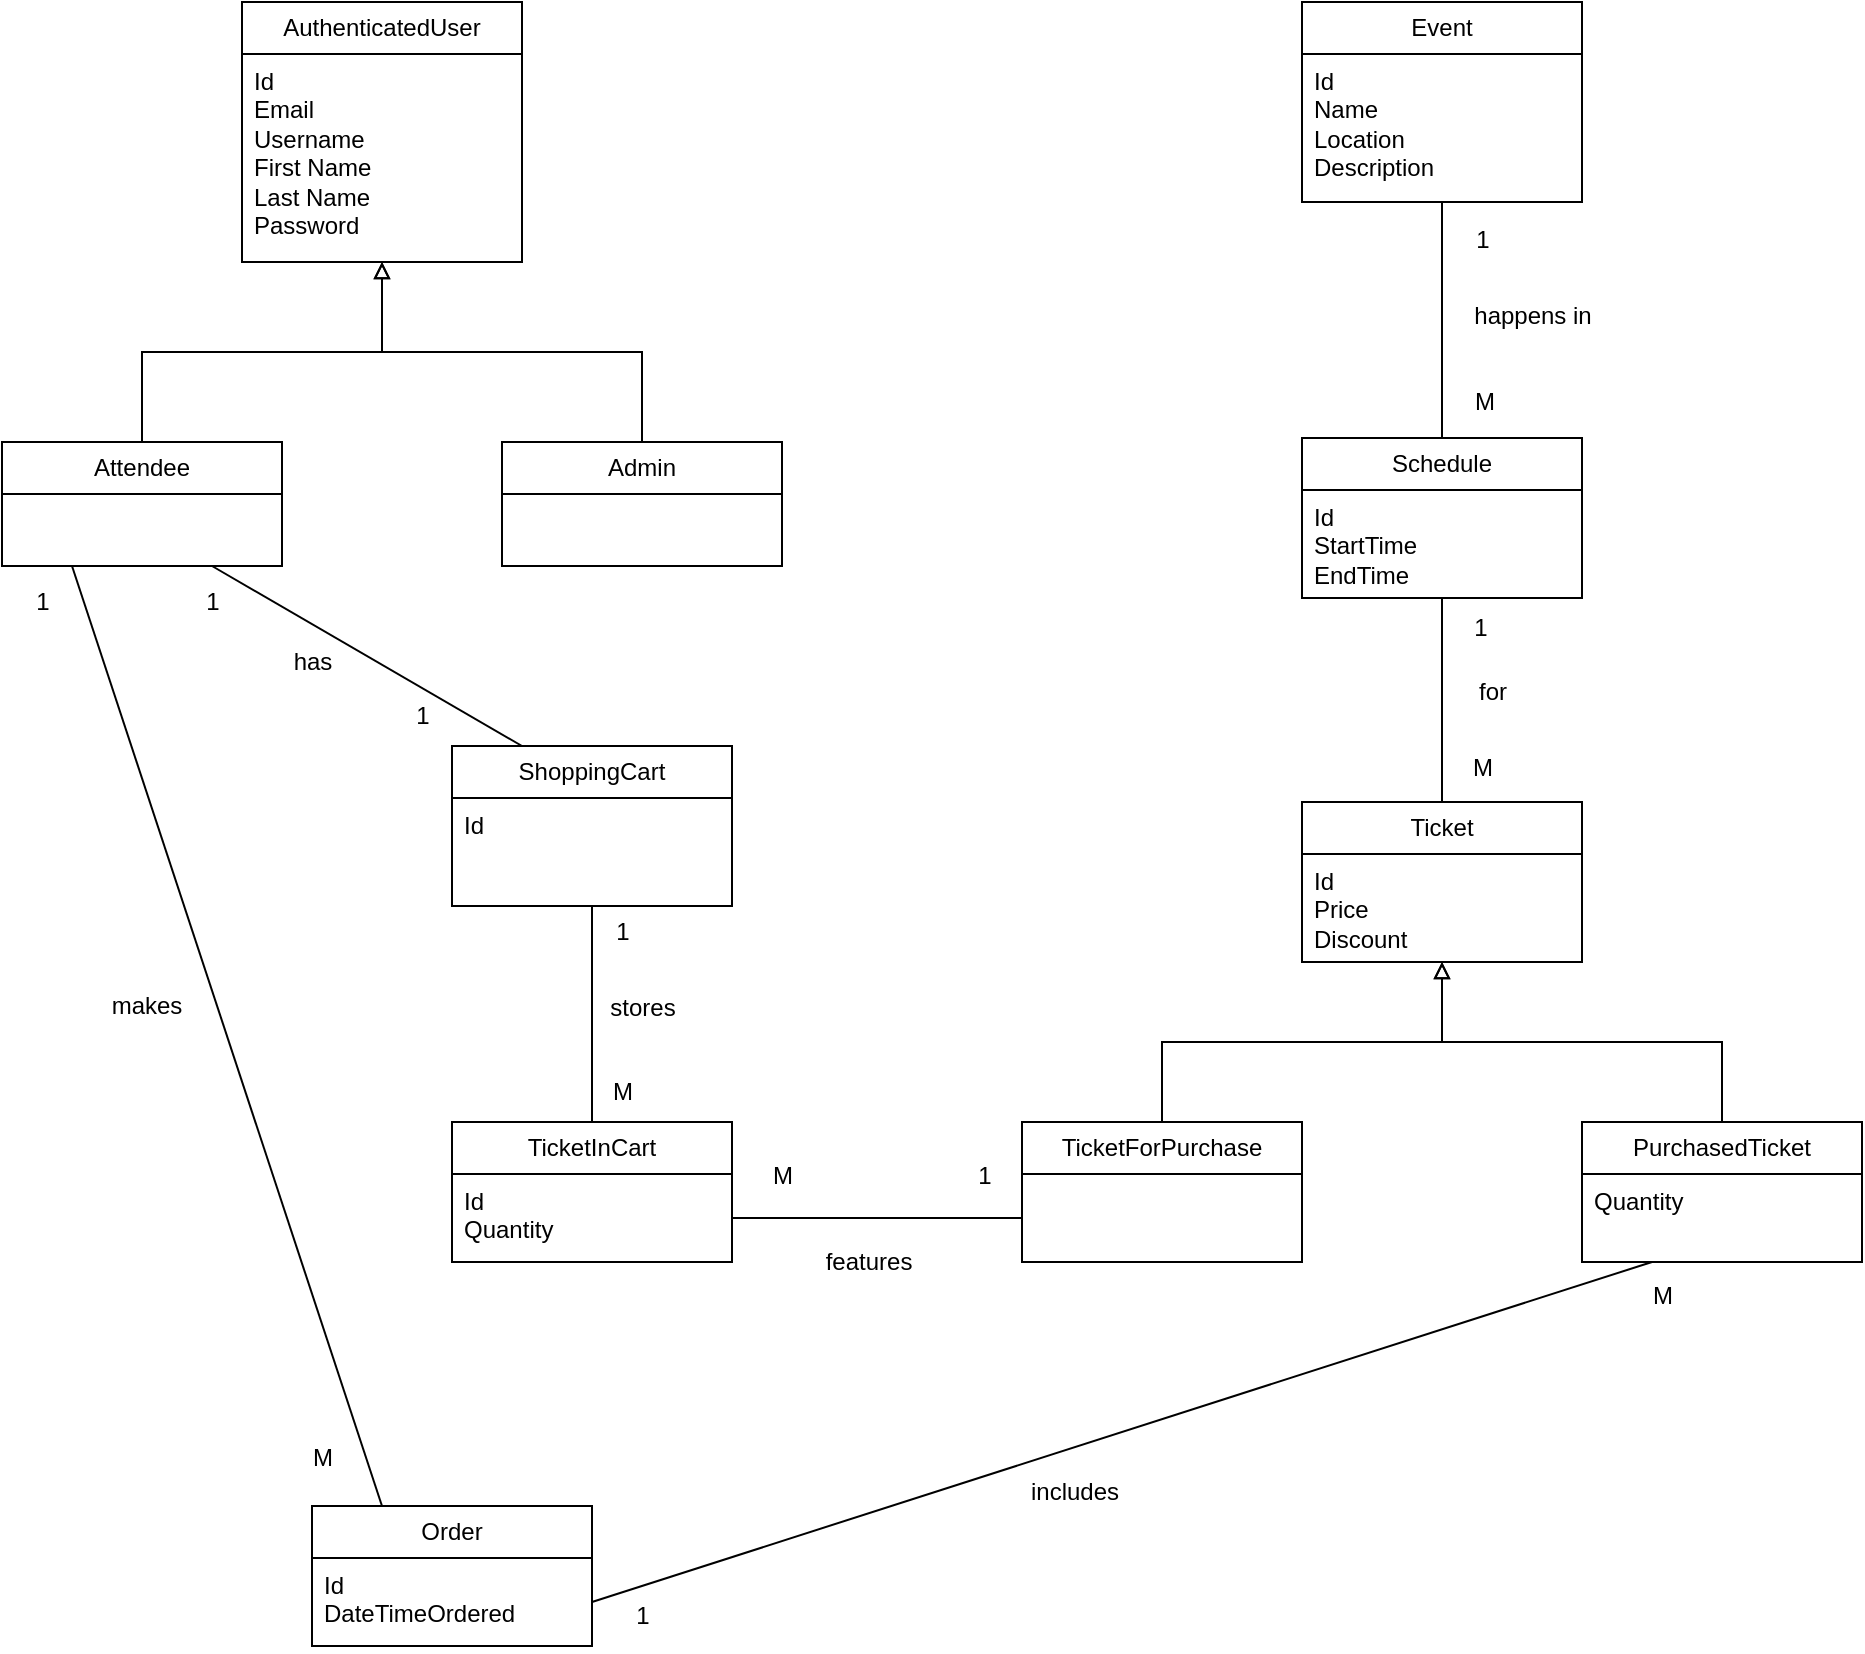<mxfile version="24.6.2" type="device">
  <diagram name="Page-1" id="LNNsQbZAedwOG49ED0bC">
    <mxGraphModel dx="1900" dy="538" grid="1" gridSize="10" guides="1" tooltips="1" connect="1" arrows="1" fold="1" page="1" pageScale="1" pageWidth="850" pageHeight="1100" math="0" shadow="0">
      <root>
        <mxCell id="0" />
        <mxCell id="1" parent="0" />
        <mxCell id="efTLqDhPCuo7TQmgfcsW-8" style="rounded=0;orthogonalLoop=1;jettySize=auto;html=1;exitX=0.5;exitY=1;exitDx=0;exitDy=0;entryX=0.5;entryY=0;entryDx=0;entryDy=0;endArrow=none;endFill=0;" edge="1" parent="1" source="rlyRsFmXAgJhUjSsGYBz-1" target="rlyRsFmXAgJhUjSsGYBz-9">
          <mxGeometry relative="1" as="geometry" />
        </mxCell>
        <mxCell id="rlyRsFmXAgJhUjSsGYBz-1" value="Event" style="swimlane;fontStyle=0;childLayout=stackLayout;horizontal=1;startSize=26;fillColor=none;horizontalStack=0;resizeParent=1;resizeParentMax=0;resizeLast=0;collapsible=1;marginBottom=0;whiteSpace=wrap;html=1;" parent="1" vertex="1">
          <mxGeometry x="605" y="28" width="140" height="100" as="geometry" />
        </mxCell>
        <mxCell id="rlyRsFmXAgJhUjSsGYBz-2" value="&lt;div&gt;Id&lt;/div&gt;&lt;div&gt;Name&lt;/div&gt;&lt;div&gt;Location&lt;/div&gt;&lt;div&gt;Description&lt;br&gt;&lt;/div&gt;" style="text;strokeColor=none;fillColor=none;align=left;verticalAlign=top;spacingLeft=4;spacingRight=4;overflow=hidden;rotatable=0;points=[[0,0.5],[1,0.5]];portConstraint=eastwest;whiteSpace=wrap;html=1;" parent="rlyRsFmXAgJhUjSsGYBz-1" vertex="1">
          <mxGeometry y="26" width="140" height="74" as="geometry" />
        </mxCell>
        <mxCell id="efTLqDhPCuo7TQmgfcsW-5" style="edgeStyle=orthogonalEdgeStyle;rounded=0;orthogonalLoop=1;jettySize=auto;html=1;exitX=0.5;exitY=1;exitDx=0;exitDy=0;entryX=0.5;entryY=0;entryDx=0;entryDy=0;endArrow=none;endFill=0;startArrow=block;startFill=0;" edge="1" parent="1" source="rlyRsFmXAgJhUjSsGYBz-5" target="rlyRsFmXAgJhUjSsGYBz-32">
          <mxGeometry relative="1" as="geometry" />
        </mxCell>
        <mxCell id="rlyRsFmXAgJhUjSsGYBz-5" value="Ticket" style="swimlane;fontStyle=0;childLayout=stackLayout;horizontal=1;startSize=26;fillColor=none;horizontalStack=0;resizeParent=1;resizeParentMax=0;resizeLast=0;collapsible=1;marginBottom=0;whiteSpace=wrap;html=1;" parent="1" vertex="1">
          <mxGeometry x="605" y="428" width="140" height="80" as="geometry" />
        </mxCell>
        <mxCell id="rlyRsFmXAgJhUjSsGYBz-6" value="&lt;div&gt;Id&lt;br&gt;&lt;/div&gt;&lt;div&gt;Price&lt;/div&gt;&lt;div&gt;Discount&lt;br&gt;&lt;/div&gt;" style="text;strokeColor=none;fillColor=none;align=left;verticalAlign=top;spacingLeft=4;spacingRight=4;overflow=hidden;rotatable=0;points=[[0,0.5],[1,0.5]];portConstraint=eastwest;whiteSpace=wrap;html=1;" parent="rlyRsFmXAgJhUjSsGYBz-5" vertex="1">
          <mxGeometry y="26" width="140" height="54" as="geometry" />
        </mxCell>
        <mxCell id="efTLqDhPCuo7TQmgfcsW-3" style="rounded=0;orthogonalLoop=1;jettySize=auto;html=1;exitX=0.5;exitY=1;exitDx=0;exitDy=0;entryX=0.5;entryY=0;entryDx=0;entryDy=0;endArrow=none;endFill=0;" edge="1" parent="1" source="rlyRsFmXAgJhUjSsGYBz-9" target="rlyRsFmXAgJhUjSsGYBz-5">
          <mxGeometry relative="1" as="geometry" />
        </mxCell>
        <mxCell id="rlyRsFmXAgJhUjSsGYBz-9" value="Schedule" style="swimlane;fontStyle=0;childLayout=stackLayout;horizontal=1;startSize=26;fillColor=none;horizontalStack=0;resizeParent=1;resizeParentMax=0;resizeLast=0;collapsible=1;marginBottom=0;whiteSpace=wrap;html=1;" parent="1" vertex="1">
          <mxGeometry x="605" y="246" width="140" height="80" as="geometry" />
        </mxCell>
        <mxCell id="rlyRsFmXAgJhUjSsGYBz-10" value="Id&lt;br&gt;&lt;div&gt;StartTime&lt;/div&gt;&lt;div&gt;EndTime&lt;br&gt;&lt;/div&gt;" style="text;strokeColor=none;fillColor=none;align=left;verticalAlign=top;spacingLeft=4;spacingRight=4;overflow=hidden;rotatable=0;points=[[0,0.5],[1,0.5]];portConstraint=eastwest;whiteSpace=wrap;html=1;" parent="rlyRsFmXAgJhUjSsGYBz-9" vertex="1">
          <mxGeometry y="26" width="140" height="54" as="geometry" />
        </mxCell>
        <mxCell id="efTLqDhPCuo7TQmgfcsW-6" style="edgeStyle=orthogonalEdgeStyle;rounded=0;orthogonalLoop=1;jettySize=auto;html=1;exitX=0.5;exitY=1;exitDx=0;exitDy=0;entryX=0.5;entryY=0;entryDx=0;entryDy=0;endArrow=none;endFill=0;startArrow=block;startFill=0;" edge="1" parent="1" source="rlyRsFmXAgJhUjSsGYBz-15" target="rlyRsFmXAgJhUjSsGYBz-19">
          <mxGeometry relative="1" as="geometry" />
        </mxCell>
        <mxCell id="efTLqDhPCuo7TQmgfcsW-7" style="edgeStyle=orthogonalEdgeStyle;rounded=0;orthogonalLoop=1;jettySize=auto;html=1;exitX=0.5;exitY=1;exitDx=0;exitDy=0;entryX=0.5;entryY=0;entryDx=0;entryDy=0;endArrow=none;endFill=0;startArrow=block;startFill=0;" edge="1" parent="1" source="rlyRsFmXAgJhUjSsGYBz-15" target="rlyRsFmXAgJhUjSsGYBz-21">
          <mxGeometry relative="1" as="geometry" />
        </mxCell>
        <mxCell id="rlyRsFmXAgJhUjSsGYBz-15" value="AuthenticatedUser" style="swimlane;fontStyle=0;childLayout=stackLayout;horizontal=1;startSize=26;fillColor=none;horizontalStack=0;resizeParent=1;resizeParentMax=0;resizeLast=0;collapsible=1;marginBottom=0;whiteSpace=wrap;html=1;" parent="1" vertex="1">
          <mxGeometry x="75" y="28" width="140" height="130" as="geometry" />
        </mxCell>
        <mxCell id="rlyRsFmXAgJhUjSsGYBz-16" value="&lt;div&gt;Id&lt;/div&gt;&lt;div&gt;Email&lt;/div&gt;&lt;div&gt;Username&lt;/div&gt;&lt;div&gt;First Name&lt;/div&gt;&lt;div&gt;Last Name&lt;/div&gt;&lt;div&gt;Password&lt;br&gt;&lt;/div&gt;" style="text;strokeColor=none;fillColor=none;align=left;verticalAlign=top;spacingLeft=4;spacingRight=4;overflow=hidden;rotatable=0;points=[[0,0.5],[1,0.5]];portConstraint=eastwest;whiteSpace=wrap;html=1;" parent="rlyRsFmXAgJhUjSsGYBz-15" vertex="1">
          <mxGeometry y="26" width="140" height="104" as="geometry" />
        </mxCell>
        <mxCell id="rlyRsFmXAgJhUjSsGYBz-26" style="rounded=0;orthogonalLoop=1;jettySize=auto;html=1;exitX=0.75;exitY=1;exitDx=0;exitDy=0;entryX=0.25;entryY=0;entryDx=0;entryDy=0;endArrow=none;endFill=0;" parent="1" source="rlyRsFmXAgJhUjSsGYBz-19" target="efTLqDhPCuo7TQmgfcsW-1" edge="1">
          <mxGeometry relative="1" as="geometry">
            <mxPoint x="100" y="450" as="targetPoint" />
          </mxGeometry>
        </mxCell>
        <mxCell id="rlyRsFmXAgJhUjSsGYBz-39" style="rounded=0;orthogonalLoop=1;jettySize=auto;html=1;exitX=0.25;exitY=1;exitDx=0;exitDy=0;entryX=0.25;entryY=0;entryDx=0;entryDy=0;endArrow=none;endFill=0;" parent="1" source="rlyRsFmXAgJhUjSsGYBz-19" target="rlyRsFmXAgJhUjSsGYBz-30" edge="1">
          <mxGeometry relative="1" as="geometry" />
        </mxCell>
        <mxCell id="rlyRsFmXAgJhUjSsGYBz-19" value="Attendee" style="swimlane;fontStyle=0;childLayout=stackLayout;horizontal=1;startSize=26;fillColor=none;horizontalStack=0;resizeParent=1;resizeParentMax=0;resizeLast=0;collapsible=1;marginBottom=0;whiteSpace=wrap;html=1;" parent="1" vertex="1">
          <mxGeometry x="-45" y="248" width="140" height="62" as="geometry" />
        </mxCell>
        <mxCell id="rlyRsFmXAgJhUjSsGYBz-21" value="Admin" style="swimlane;fontStyle=0;childLayout=stackLayout;horizontal=1;startSize=26;fillColor=none;horizontalStack=0;resizeParent=1;resizeParentMax=0;resizeLast=0;collapsible=1;marginBottom=0;whiteSpace=wrap;html=1;" parent="1" vertex="1">
          <mxGeometry x="205" y="248" width="140" height="62" as="geometry" />
        </mxCell>
        <mxCell id="rlyRsFmXAgJhUjSsGYBz-30" value="Order" style="swimlane;fontStyle=0;childLayout=stackLayout;horizontal=1;startSize=26;fillColor=none;horizontalStack=0;resizeParent=1;resizeParentMax=0;resizeLast=0;collapsible=1;marginBottom=0;whiteSpace=wrap;html=1;" parent="1" vertex="1">
          <mxGeometry x="110" y="780" width="140" height="70" as="geometry" />
        </mxCell>
        <mxCell id="rlyRsFmXAgJhUjSsGYBz-31" value="&lt;div&gt;Id&lt;br&gt;&lt;/div&gt;&lt;div&gt;DateTimeOrdered&lt;/div&gt;&lt;div&gt;&lt;br&gt;&lt;/div&gt;" style="text;strokeColor=none;fillColor=none;align=left;verticalAlign=top;spacingLeft=4;spacingRight=4;overflow=hidden;rotatable=0;points=[[0,0.5],[1,0.5]];portConstraint=eastwest;whiteSpace=wrap;html=1;" parent="rlyRsFmXAgJhUjSsGYBz-30" vertex="1">
          <mxGeometry y="26" width="140" height="44" as="geometry" />
        </mxCell>
        <mxCell id="rlyRsFmXAgJhUjSsGYBz-41" style="rounded=0;orthogonalLoop=1;jettySize=auto;html=1;exitX=0.25;exitY=1;exitDx=0;exitDy=0;entryX=1;entryY=0.5;entryDx=0;entryDy=0;endArrow=none;endFill=0;" parent="1" source="rlyRsFmXAgJhUjSsGYBz-32" target="rlyRsFmXAgJhUjSsGYBz-31" edge="1">
          <mxGeometry relative="1" as="geometry" />
        </mxCell>
        <mxCell id="rlyRsFmXAgJhUjSsGYBz-32" value="PurchasedTicket" style="swimlane;fontStyle=0;childLayout=stackLayout;horizontal=1;startSize=26;fillColor=none;horizontalStack=0;resizeParent=1;resizeParentMax=0;resizeLast=0;collapsible=1;marginBottom=0;whiteSpace=wrap;html=1;" parent="1" vertex="1">
          <mxGeometry x="745" y="588" width="140" height="70" as="geometry" />
        </mxCell>
        <mxCell id="rlyRsFmXAgJhUjSsGYBz-33" value="Quantity" style="text;strokeColor=none;fillColor=none;align=left;verticalAlign=top;spacingLeft=4;spacingRight=4;overflow=hidden;rotatable=0;points=[[0,0.5],[1,0.5]];portConstraint=eastwest;whiteSpace=wrap;html=1;" parent="rlyRsFmXAgJhUjSsGYBz-32" vertex="1">
          <mxGeometry y="26" width="140" height="44" as="geometry" />
        </mxCell>
        <mxCell id="rlyRsFmXAgJhUjSsGYBz-34" value="TicketForPurchase" style="swimlane;fontStyle=0;childLayout=stackLayout;horizontal=1;startSize=26;fillColor=none;horizontalStack=0;resizeParent=1;resizeParentMax=0;resizeLast=0;collapsible=1;marginBottom=0;whiteSpace=wrap;html=1;" parent="1" vertex="1">
          <mxGeometry x="465" y="588" width="140" height="70" as="geometry" />
        </mxCell>
        <mxCell id="rlyRsFmXAgJhUjSsGYBz-35" value="&amp;nbsp;" style="text;strokeColor=none;fillColor=none;align=left;verticalAlign=top;spacingLeft=4;spacingRight=4;overflow=hidden;rotatable=0;points=[[0,0.5],[1,0.5]];portConstraint=eastwest;whiteSpace=wrap;html=1;" parent="rlyRsFmXAgJhUjSsGYBz-34" vertex="1">
          <mxGeometry y="26" width="140" height="44" as="geometry" />
        </mxCell>
        <mxCell id="rlyRsFmXAgJhUjSsGYBz-43" value="includes" style="text;html=1;align=center;verticalAlign=middle;resizable=0;points=[];autosize=1;strokeColor=none;fillColor=none;" parent="1" vertex="1">
          <mxGeometry x="456" y="758" width="70" height="30" as="geometry" />
        </mxCell>
        <mxCell id="rlyRsFmXAgJhUjSsGYBz-44" value="has" style="text;html=1;align=center;verticalAlign=middle;resizable=0;points=[];autosize=1;strokeColor=none;fillColor=none;" parent="1" vertex="1">
          <mxGeometry x="90" y="343" width="40" height="30" as="geometry" />
        </mxCell>
        <mxCell id="rlyRsFmXAgJhUjSsGYBz-45" value="stores" style="text;html=1;align=center;verticalAlign=middle;resizable=0;points=[];autosize=1;strokeColor=none;fillColor=none;" parent="1" vertex="1">
          <mxGeometry x="245" y="516" width="60" height="30" as="geometry" />
        </mxCell>
        <mxCell id="rlyRsFmXAgJhUjSsGYBz-46" value="happens in" style="text;html=1;align=center;verticalAlign=middle;resizable=0;points=[];autosize=1;strokeColor=none;fillColor=none;" parent="1" vertex="1">
          <mxGeometry x="680" y="170" width="80" height="30" as="geometry" />
        </mxCell>
        <mxCell id="rlyRsFmXAgJhUjSsGYBz-47" value="for" style="text;html=1;align=center;verticalAlign=middle;resizable=0;points=[];autosize=1;strokeColor=none;fillColor=none;" parent="1" vertex="1">
          <mxGeometry x="680" y="358" width="40" height="30" as="geometry" />
        </mxCell>
        <mxCell id="rlyRsFmXAgJhUjSsGYBz-51" value="M" style="text;html=1;align=center;verticalAlign=middle;resizable=0;points=[];autosize=1;strokeColor=none;fillColor=none;" parent="1" vertex="1">
          <mxGeometry x="681" y="213" width="30" height="30" as="geometry" />
        </mxCell>
        <mxCell id="rlyRsFmXAgJhUjSsGYBz-52" value="1" style="text;html=1;align=center;verticalAlign=middle;resizable=0;points=[];autosize=1;strokeColor=none;fillColor=none;" parent="1" vertex="1">
          <mxGeometry x="680" y="132" width="30" height="30" as="geometry" />
        </mxCell>
        <mxCell id="rlyRsFmXAgJhUjSsGYBz-53" value="1" style="text;html=1;align=center;verticalAlign=middle;resizable=0;points=[];autosize=1;strokeColor=none;fillColor=none;" parent="1" vertex="1">
          <mxGeometry x="679" y="326" width="30" height="30" as="geometry" />
        </mxCell>
        <mxCell id="rlyRsFmXAgJhUjSsGYBz-54" value="M" style="text;html=1;align=center;verticalAlign=middle;resizable=0;points=[];autosize=1;strokeColor=none;fillColor=none;" parent="1" vertex="1">
          <mxGeometry x="680" y="396" width="30" height="30" as="geometry" />
        </mxCell>
        <mxCell id="rlyRsFmXAgJhUjSsGYBz-56" value="1" style="text;html=1;align=center;verticalAlign=middle;resizable=0;points=[];autosize=1;strokeColor=none;fillColor=none;" parent="1" vertex="1">
          <mxGeometry x="260" y="820" width="30" height="30" as="geometry" />
        </mxCell>
        <mxCell id="rlyRsFmXAgJhUjSsGYBz-57" value="M" style="text;html=1;align=center;verticalAlign=middle;resizable=0;points=[];autosize=1;strokeColor=none;fillColor=none;" parent="1" vertex="1">
          <mxGeometry x="100" y="741" width="30" height="30" as="geometry" />
        </mxCell>
        <mxCell id="rlyRsFmXAgJhUjSsGYBz-58" value="1" style="text;html=1;align=center;verticalAlign=middle;resizable=0;points=[];autosize=1;strokeColor=none;fillColor=none;" parent="1" vertex="1">
          <mxGeometry x="-40" y="313" width="30" height="30" as="geometry" />
        </mxCell>
        <mxCell id="rlyRsFmXAgJhUjSsGYBz-59" value="M" style="text;html=1;align=center;verticalAlign=middle;resizable=0;points=[];autosize=1;strokeColor=none;fillColor=none;" parent="1" vertex="1">
          <mxGeometry x="770" y="660" width="30" height="30" as="geometry" />
        </mxCell>
        <mxCell id="rlyRsFmXAgJhUjSsGYBz-62" value="1" style="text;html=1;align=center;verticalAlign=middle;resizable=0;points=[];autosize=1;strokeColor=none;fillColor=none;" parent="1" vertex="1">
          <mxGeometry x="45" y="313" width="30" height="30" as="geometry" />
        </mxCell>
        <mxCell id="rlyRsFmXAgJhUjSsGYBz-63" value="1" style="text;html=1;align=center;verticalAlign=middle;resizable=0;points=[];autosize=1;strokeColor=none;fillColor=none;" parent="1" vertex="1">
          <mxGeometry x="150" y="370" width="30" height="30" as="geometry" />
        </mxCell>
        <mxCell id="efTLqDhPCuo7TQmgfcsW-12" style="rounded=0;orthogonalLoop=1;jettySize=auto;html=1;exitX=0.5;exitY=1;exitDx=0;exitDy=0;entryX=0.5;entryY=0;entryDx=0;entryDy=0;endArrow=none;endFill=0;" edge="1" parent="1" source="efTLqDhPCuo7TQmgfcsW-1" target="efTLqDhPCuo7TQmgfcsW-9">
          <mxGeometry relative="1" as="geometry" />
        </mxCell>
        <mxCell id="efTLqDhPCuo7TQmgfcsW-1" value="ShoppingCart" style="swimlane;fontStyle=0;childLayout=stackLayout;horizontal=1;startSize=26;fillColor=none;horizontalStack=0;resizeParent=1;resizeParentMax=0;resizeLast=0;collapsible=1;marginBottom=0;whiteSpace=wrap;html=1;" vertex="1" parent="1">
          <mxGeometry x="180" y="400" width="140" height="80" as="geometry" />
        </mxCell>
        <mxCell id="efTLqDhPCuo7TQmgfcsW-2" value="&lt;div&gt;Id&lt;br&gt;&lt;/div&gt;" style="text;strokeColor=none;fillColor=none;align=left;verticalAlign=top;spacingLeft=4;spacingRight=4;overflow=hidden;rotatable=0;points=[[0,0.5],[1,0.5]];portConstraint=eastwest;whiteSpace=wrap;html=1;" vertex="1" parent="efTLqDhPCuo7TQmgfcsW-1">
          <mxGeometry y="26" width="140" height="54" as="geometry" />
        </mxCell>
        <mxCell id="efTLqDhPCuo7TQmgfcsW-4" style="edgeStyle=orthogonalEdgeStyle;rounded=0;orthogonalLoop=1;jettySize=auto;html=1;exitX=0.5;exitY=1;exitDx=0;exitDy=0;entryX=0.5;entryY=0;entryDx=0;entryDy=0;endArrow=none;endFill=0;startArrow=block;startFill=0;" edge="1" parent="1" source="rlyRsFmXAgJhUjSsGYBz-5" target="rlyRsFmXAgJhUjSsGYBz-34">
          <mxGeometry relative="1" as="geometry" />
        </mxCell>
        <mxCell id="efTLqDhPCuo7TQmgfcsW-9" value="TicketInCart" style="swimlane;fontStyle=0;childLayout=stackLayout;horizontal=1;startSize=26;fillColor=none;horizontalStack=0;resizeParent=1;resizeParentMax=0;resizeLast=0;collapsible=1;marginBottom=0;whiteSpace=wrap;html=1;" vertex="1" parent="1">
          <mxGeometry x="180" y="588" width="140" height="70" as="geometry" />
        </mxCell>
        <mxCell id="efTLqDhPCuo7TQmgfcsW-10" value="Id&lt;br&gt;&lt;div&gt;Quantity&lt;/div&gt;" style="text;strokeColor=none;fillColor=none;align=left;verticalAlign=top;spacingLeft=4;spacingRight=4;overflow=hidden;rotatable=0;points=[[0,0.5],[1,0.5]];portConstraint=eastwest;whiteSpace=wrap;html=1;" vertex="1" parent="efTLqDhPCuo7TQmgfcsW-9">
          <mxGeometry y="26" width="140" height="44" as="geometry" />
        </mxCell>
        <mxCell id="efTLqDhPCuo7TQmgfcsW-11" style="rounded=0;orthogonalLoop=1;jettySize=auto;html=1;exitX=1;exitY=0.5;exitDx=0;exitDy=0;entryX=0;entryY=0.5;entryDx=0;entryDy=0;endArrow=none;endFill=0;" edge="1" parent="1" source="efTLqDhPCuo7TQmgfcsW-10" target="rlyRsFmXAgJhUjSsGYBz-35">
          <mxGeometry relative="1" as="geometry" />
        </mxCell>
        <mxCell id="efTLqDhPCuo7TQmgfcsW-13" value="1" style="text;html=1;align=center;verticalAlign=middle;resizable=0;points=[];autosize=1;strokeColor=none;fillColor=none;" vertex="1" parent="1">
          <mxGeometry x="250" y="478" width="30" height="30" as="geometry" />
        </mxCell>
        <mxCell id="efTLqDhPCuo7TQmgfcsW-14" value="M" style="text;html=1;align=center;verticalAlign=middle;resizable=0;points=[];autosize=1;strokeColor=none;fillColor=none;" vertex="1" parent="1">
          <mxGeometry x="250" y="558" width="30" height="30" as="geometry" />
        </mxCell>
        <mxCell id="efTLqDhPCuo7TQmgfcsW-15" value="1" style="text;html=1;align=center;verticalAlign=middle;resizable=0;points=[];autosize=1;strokeColor=none;fillColor=none;" vertex="1" parent="1">
          <mxGeometry x="431" y="600" width="30" height="30" as="geometry" />
        </mxCell>
        <mxCell id="efTLqDhPCuo7TQmgfcsW-16" value="M" style="text;html=1;align=center;verticalAlign=middle;resizable=0;points=[];autosize=1;strokeColor=none;fillColor=none;" vertex="1" parent="1">
          <mxGeometry x="330" y="600" width="30" height="30" as="geometry" />
        </mxCell>
        <mxCell id="efTLqDhPCuo7TQmgfcsW-17" value="makes" style="text;html=1;align=center;verticalAlign=middle;resizable=0;points=[];autosize=1;strokeColor=none;fillColor=none;" vertex="1" parent="1">
          <mxGeometry x="-3" y="515" width="60" height="30" as="geometry" />
        </mxCell>
        <mxCell id="efTLqDhPCuo7TQmgfcsW-18" value="features" style="text;html=1;align=center;verticalAlign=middle;resizable=0;points=[];autosize=1;strokeColor=none;fillColor=none;" vertex="1" parent="1">
          <mxGeometry x="353" y="643" width="70" height="30" as="geometry" />
        </mxCell>
      </root>
    </mxGraphModel>
  </diagram>
</mxfile>
